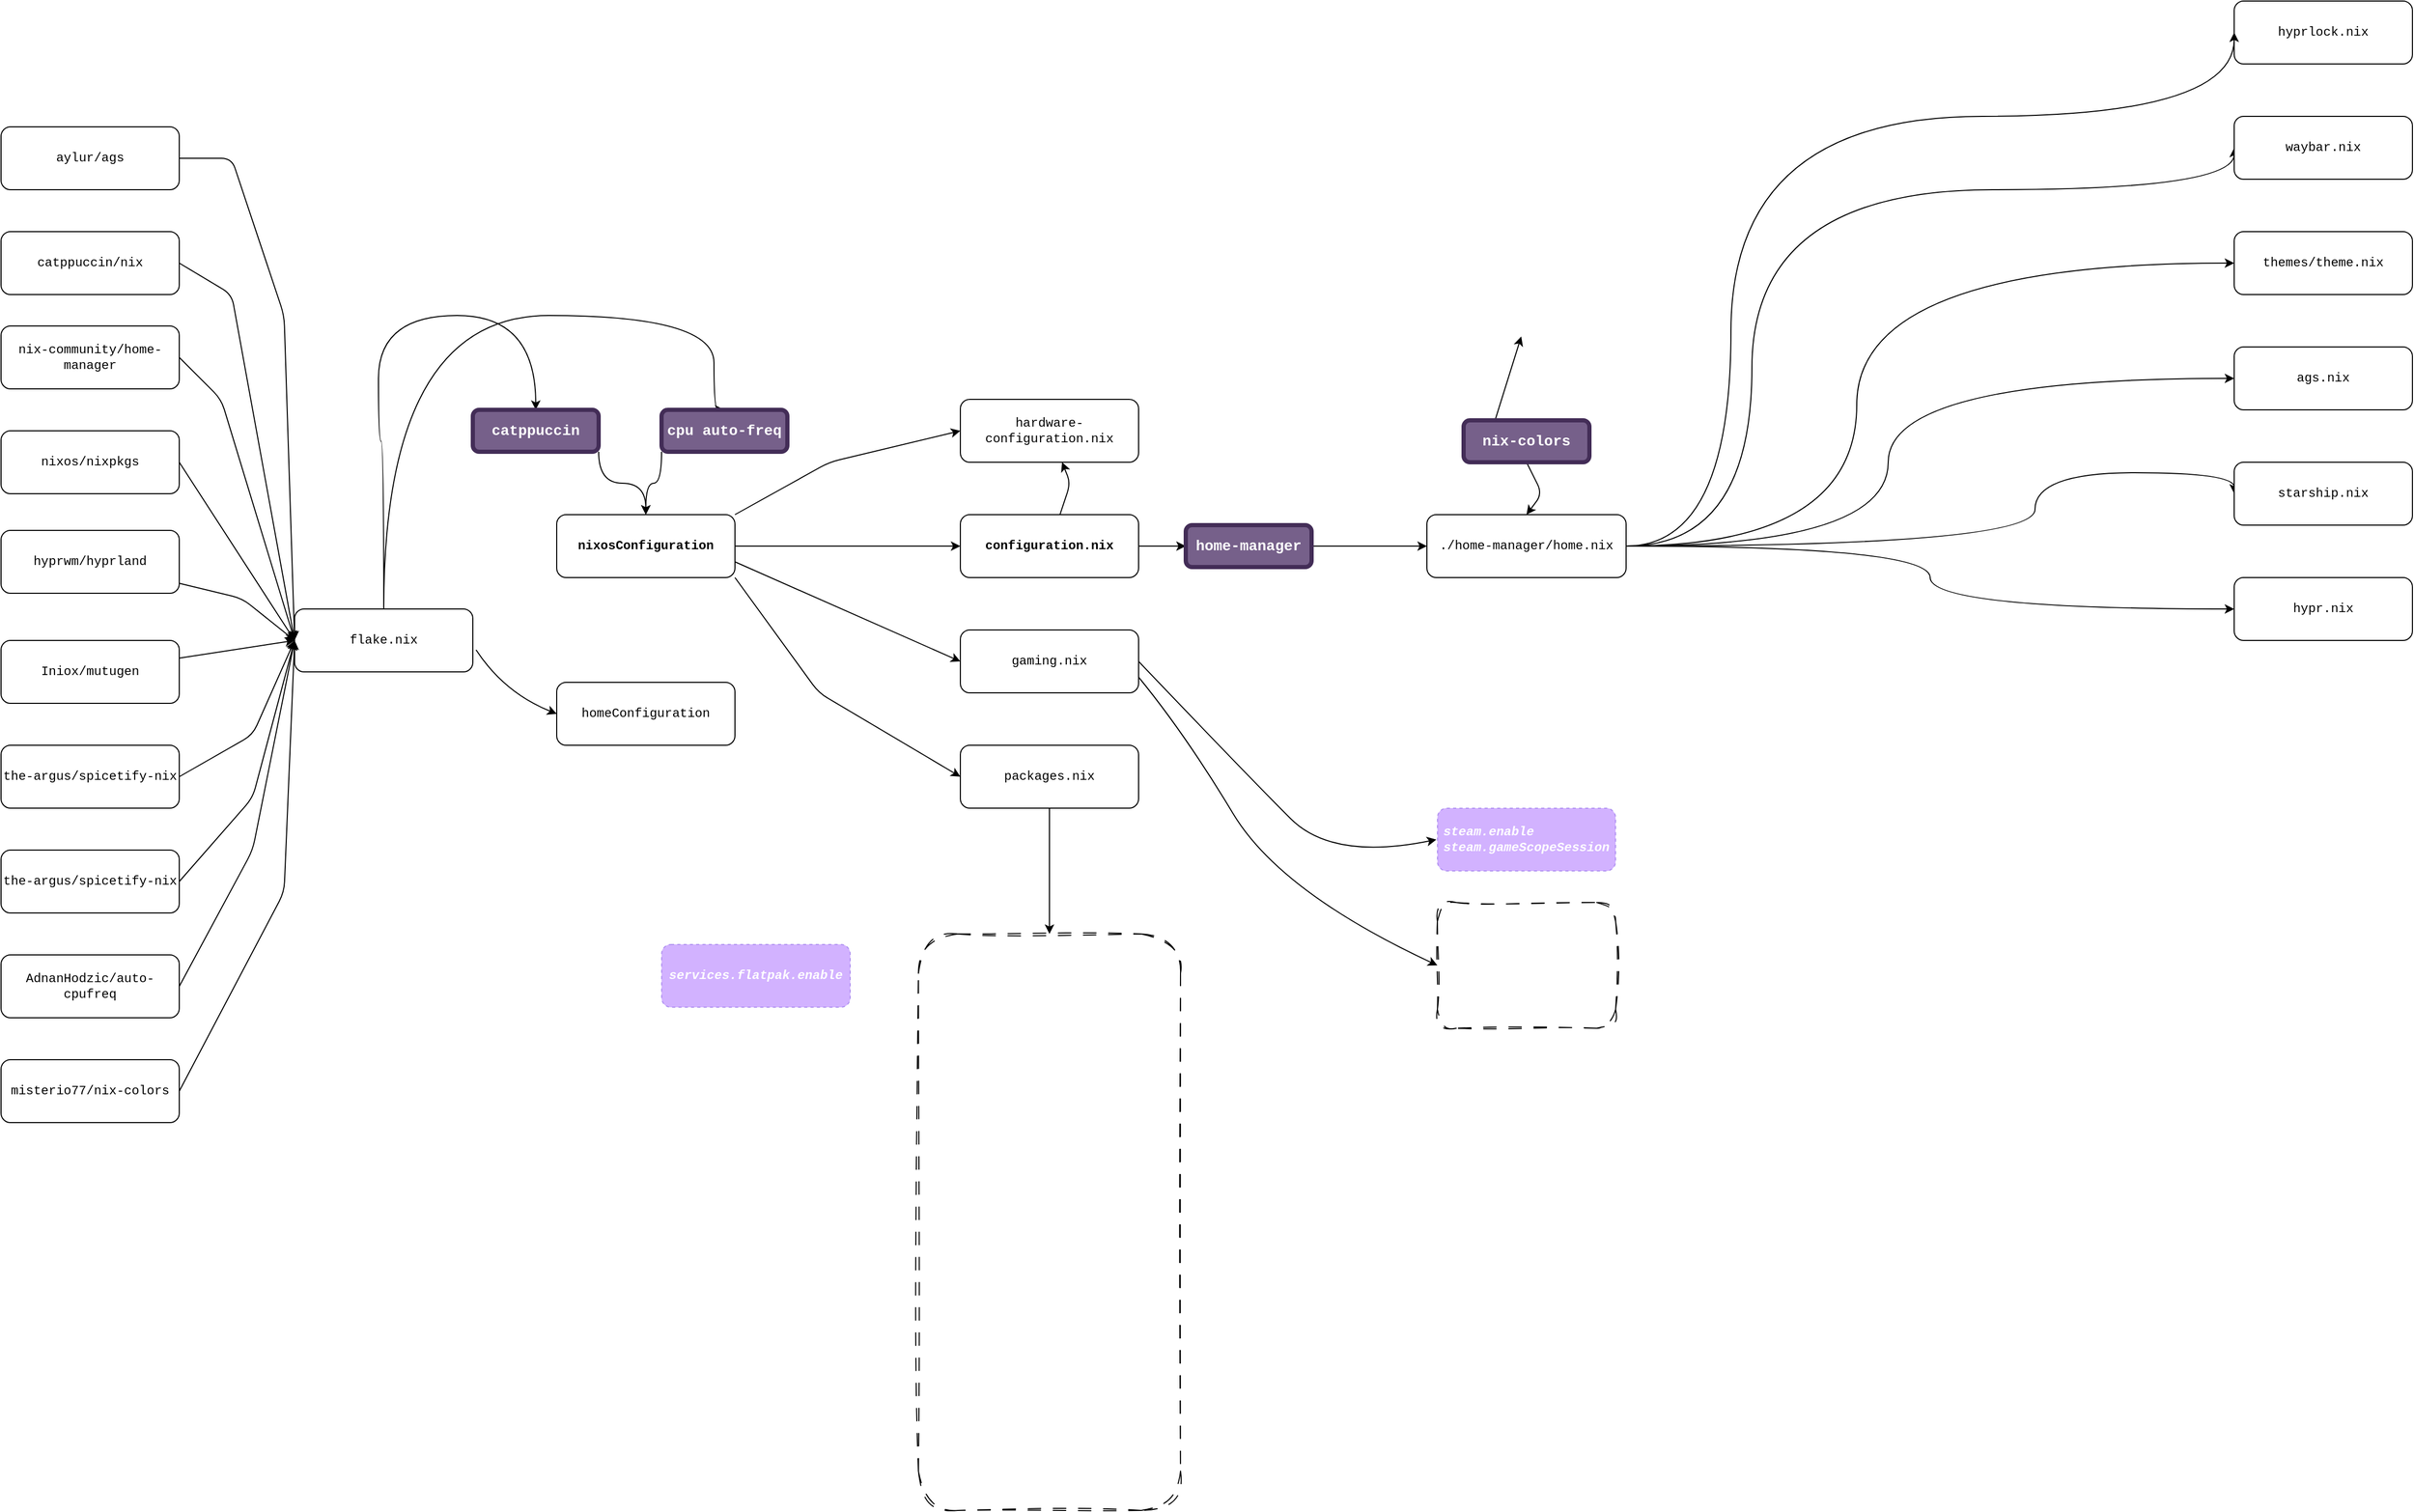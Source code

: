 <mxfile>
    <diagram id="z6-jbHPVdIIbLWFKP3xK" name="Page-1">
        <mxGraphModel dx="2420" dy="1885" grid="1" gridSize="10" guides="1" tooltips="1" connect="1" arrows="1" fold="1" page="1" pageScale="1" pageWidth="850" pageHeight="1100" background="none" math="0" shadow="0">
            <root>
                <mxCell id="0"/>
                <mxCell id="1" parent="0"/>
                <mxCell id="5" value="" style="edgeStyle=none;html=1;fontFamily=Courier New;entryX=0;entryY=0.5;entryDx=0;entryDy=0;exitX=1;exitY=0;exitDx=0;exitDy=0;" edge="1" parent="1" source="2" target="3">
                    <mxGeometry relative="1" as="geometry">
                        <mxPoint x="355" y="370" as="targetPoint"/>
                        <Array as="points">
                            <mxPoint x="300" y="290"/>
                        </Array>
                    </mxGeometry>
                </mxCell>
                <mxCell id="11" style="edgeStyle=none;html=1;exitX=1;exitY=0.75;exitDx=0;exitDy=0;entryX=0;entryY=0.5;entryDx=0;entryDy=0;" edge="1" parent="1" source="2" target="7">
                    <mxGeometry relative="1" as="geometry"/>
                </mxCell>
                <mxCell id="12" style="edgeStyle=none;html=1;exitX=1;exitY=0.5;exitDx=0;exitDy=0;entryX=0;entryY=0.5;entryDx=0;entryDy=0;" edge="1" parent="1" source="2" target="6">
                    <mxGeometry relative="1" as="geometry"/>
                </mxCell>
                <mxCell id="13" style="edgeStyle=none;html=1;exitX=1;exitY=1;exitDx=0;exitDy=0;entryX=0;entryY=0.5;entryDx=0;entryDy=0;" edge="1" parent="1" source="2" target="10">
                    <mxGeometry relative="1" as="geometry">
                        <Array as="points">
                            <mxPoint x="290" y="510"/>
                        </Array>
                    </mxGeometry>
                </mxCell>
                <mxCell id="2" value="nixosConfiguration" style="rounded=1;whiteSpace=wrap;html=1;fontFamily=Courier New;labelBorderColor=none;gradientColor=none;shadow=0;strokeColor=default;fontStyle=1" vertex="1" parent="1">
                    <mxGeometry x="40" y="340" width="170" height="60" as="geometry"/>
                </mxCell>
                <mxCell id="3" value="hardware-configuration.nix" style="rounded=1;whiteSpace=wrap;html=1;shadow=0;labelBorderColor=none;strokeColor=default;fontFamily=Courier New;gradientColor=none;" vertex="1" parent="1">
                    <mxGeometry x="425" y="230" width="170" height="60" as="geometry"/>
                </mxCell>
                <mxCell id="49" value="" style="edgeStyle=none;html=1;" edge="1" parent="1" source="6" target="3">
                    <mxGeometry relative="1" as="geometry">
                        <Array as="points">
                            <mxPoint x="530" y="310"/>
                        </Array>
                    </mxGeometry>
                </mxCell>
                <mxCell id="50" value="" style="edgeStyle=none;html=1;" edge="1" parent="1" source="6">
                    <mxGeometry relative="1" as="geometry">
                        <mxPoint x="640" y="370" as="targetPoint"/>
                    </mxGeometry>
                </mxCell>
                <mxCell id="6" value="configuration.nix" style="rounded=1;whiteSpace=wrap;html=1;shadow=0;labelBorderColor=none;strokeColor=default;fontFamily=Courier New;gradientColor=none;fontStyle=1" vertex="1" parent="1">
                    <mxGeometry x="425" y="340" width="170" height="60" as="geometry"/>
                </mxCell>
                <mxCell id="7" value="gaming.nix" style="rounded=1;whiteSpace=wrap;html=1;shadow=0;labelBorderColor=none;strokeColor=default;fontFamily=Courier New;gradientColor=none;" vertex="1" parent="1">
                    <mxGeometry x="425" y="450" width="170" height="60" as="geometry"/>
                </mxCell>
                <mxCell id="67" style="edgeStyle=none;html=1;fontFamily=Courier New;fontSize=13;fontColor=#FFFFFF;" edge="1" parent="1" source="10" target="65">
                    <mxGeometry relative="1" as="geometry"/>
                </mxCell>
                <mxCell id="10" value="packages.nix" style="rounded=1;whiteSpace=wrap;html=1;shadow=0;labelBorderColor=none;strokeColor=default;fontFamily=Courier New;gradientColor=none;" vertex="1" parent="1">
                    <mxGeometry x="425" y="560" width="170" height="60" as="geometry"/>
                </mxCell>
                <mxCell id="88" style="edgeStyle=orthogonalEdgeStyle;curved=1;html=1;exitX=0.5;exitY=0;exitDx=0;exitDy=0;fontFamily=Courier New;fontSize=13;fontColor=#FFFFFF;entryX=0.5;entryY=0;entryDx=0;entryDy=0;" edge="1" parent="1" source="14" target="86">
                    <mxGeometry relative="1" as="geometry">
                        <mxPoint x="-125" y="120" as="targetPoint"/>
                        <Array as="points">
                            <mxPoint x="-125" y="270"/>
                            <mxPoint x="-130" y="270"/>
                            <mxPoint x="-130" y="150"/>
                            <mxPoint x="20" y="150"/>
                        </Array>
                    </mxGeometry>
                </mxCell>
                <mxCell id="89" style="edgeStyle=orthogonalEdgeStyle;curved=1;html=1;exitX=0.5;exitY=0;exitDx=0;exitDy=0;fontFamily=Courier New;fontSize=13;fontColor=#FFFFFF;entryX=0.5;entryY=0;entryDx=0;entryDy=0;" edge="1" parent="1" source="14" target="87">
                    <mxGeometry relative="1" as="geometry">
                        <mxPoint x="60" y="40" as="targetPoint"/>
                        <Array as="points">
                            <mxPoint x="-125" y="150"/>
                            <mxPoint x="190" y="150"/>
                            <mxPoint x="190" y="240"/>
                        </Array>
                    </mxGeometry>
                </mxCell>
                <mxCell id="14" value="flake.nix" style="rounded=1;whiteSpace=wrap;html=1;fontFamily=Courier New;labelBorderColor=none;gradientColor=none;shadow=0;strokeColor=default;" vertex="1" parent="1">
                    <mxGeometry x="-210" y="430" width="170" height="60" as="geometry"/>
                </mxCell>
                <mxCell id="15" value="homeConfiguration" style="rounded=1;whiteSpace=wrap;html=1;fontFamily=Courier New;labelBorderColor=none;gradientColor=none;shadow=0;strokeColor=default;" vertex="1" parent="1">
                    <mxGeometry x="40" y="500" width="170" height="60" as="geometry"/>
                </mxCell>
                <mxCell id="17" value="" style="curved=1;endArrow=classic;html=1;exitX=1.018;exitY=0.65;exitDx=0;exitDy=0;exitPerimeter=0;entryX=0;entryY=0.5;entryDx=0;entryDy=0;" edge="1" parent="1" source="14" target="15">
                    <mxGeometry width="50" height="50" relative="1" as="geometry">
                        <mxPoint x="-20" y="437.02" as="sourcePoint"/>
                        <mxPoint x="50" y="380" as="targetPoint"/>
                        <Array as="points">
                            <mxPoint x="-10" y="510"/>
                        </Array>
                    </mxGeometry>
                </mxCell>
                <mxCell id="39" style="edgeStyle=none;html=1;exitX=1;exitY=0.5;exitDx=0;exitDy=0;entryX=0;entryY=0.5;entryDx=0;entryDy=0;" edge="1" parent="1" source="23" target="14">
                    <mxGeometry relative="1" as="geometry"/>
                </mxCell>
                <mxCell id="23" value="nixos/nixpkgs" style="rounded=1;whiteSpace=wrap;html=1;fontFamily=Courier New;labelBorderColor=none;gradientColor=none;shadow=0;strokeColor=default;" vertex="1" parent="1">
                    <mxGeometry x="-490" y="260" width="170" height="60" as="geometry"/>
                </mxCell>
                <mxCell id="41" style="edgeStyle=none;html=1;entryX=0;entryY=0.5;entryDx=0;entryDy=0;" edge="1" parent="1" source="24" target="14">
                    <mxGeometry relative="1" as="geometry"/>
                </mxCell>
                <mxCell id="24" value="Iniox/mutugen" style="rounded=1;whiteSpace=wrap;html=1;fontFamily=Courier New;labelBorderColor=none;gradientColor=none;shadow=0;strokeColor=default;" vertex="1" parent="1">
                    <mxGeometry x="-490" y="460" width="170" height="60" as="geometry"/>
                </mxCell>
                <mxCell id="40" style="edgeStyle=none;html=1;entryX=0;entryY=0.5;entryDx=0;entryDy=0;" edge="1" parent="1" source="25" target="14">
                    <mxGeometry relative="1" as="geometry">
                        <Array as="points">
                            <mxPoint x="-260" y="420"/>
                        </Array>
                    </mxGeometry>
                </mxCell>
                <mxCell id="25" value="hyprwm/hyprland" style="rounded=1;whiteSpace=wrap;html=1;fontFamily=Courier New;labelBorderColor=none;gradientColor=none;shadow=0;strokeColor=default;" vertex="1" parent="1">
                    <mxGeometry x="-490" y="355" width="170" height="60" as="geometry"/>
                </mxCell>
                <mxCell id="42" style="edgeStyle=none;html=1;exitX=1;exitY=0.5;exitDx=0;exitDy=0;entryX=0;entryY=0.5;entryDx=0;entryDy=0;" edge="1" parent="1" source="26" target="14">
                    <mxGeometry relative="1" as="geometry">
                        <Array as="points">
                            <mxPoint x="-250" y="550"/>
                        </Array>
                    </mxGeometry>
                </mxCell>
                <mxCell id="26" value="the-argus/spicetify-nix" style="rounded=1;whiteSpace=wrap;html=1;fontFamily=Courier New;labelBorderColor=none;gradientColor=none;shadow=0;strokeColor=default;" vertex="1" parent="1">
                    <mxGeometry x="-490" y="560" width="170" height="60" as="geometry"/>
                </mxCell>
                <mxCell id="38" style="edgeStyle=none;html=1;entryX=0;entryY=0.5;entryDx=0;entryDy=0;exitX=1;exitY=0.5;exitDx=0;exitDy=0;" edge="1" parent="1" source="27" target="14">
                    <mxGeometry relative="1" as="geometry">
                        <Array as="points">
                            <mxPoint x="-280" y="230"/>
                        </Array>
                    </mxGeometry>
                </mxCell>
                <mxCell id="27" value="nix-community/home-manager" style="rounded=1;whiteSpace=wrap;html=1;fontFamily=Courier New;labelBorderColor=none;gradientColor=none;shadow=0;strokeColor=default;" vertex="1" parent="1">
                    <mxGeometry x="-490" y="160" width="170" height="60" as="geometry"/>
                </mxCell>
                <mxCell id="43" style="edgeStyle=none;html=1;entryX=0;entryY=0.5;entryDx=0;entryDy=0;exitX=1;exitY=0.5;exitDx=0;exitDy=0;" edge="1" parent="1" source="28" target="14">
                    <mxGeometry relative="1" as="geometry">
                        <Array as="points">
                            <mxPoint x="-250" y="610"/>
                        </Array>
                    </mxGeometry>
                </mxCell>
                <mxCell id="28" value="the-argus/spicetify-nix" style="rounded=1;whiteSpace=wrap;html=1;fontFamily=Courier New;labelBorderColor=none;gradientColor=none;shadow=0;strokeColor=default;" vertex="1" parent="1">
                    <mxGeometry x="-490" y="660" width="170" height="60" as="geometry"/>
                </mxCell>
                <mxCell id="44" style="edgeStyle=none;html=1;entryX=0;entryY=0.5;entryDx=0;entryDy=0;exitX=1;exitY=0.5;exitDx=0;exitDy=0;" edge="1" parent="1" source="29" target="14">
                    <mxGeometry relative="1" as="geometry">
                        <Array as="points">
                            <mxPoint x="-250" y="660"/>
                        </Array>
                    </mxGeometry>
                </mxCell>
                <mxCell id="29" value="AdnanHodzic/auto-cpufreq" style="rounded=1;whiteSpace=wrap;html=1;fontFamily=Courier New;labelBorderColor=none;gradientColor=none;shadow=0;strokeColor=default;" vertex="1" parent="1">
                    <mxGeometry x="-490" y="760" width="170" height="60" as="geometry"/>
                </mxCell>
                <mxCell id="37" style="edgeStyle=none;html=1;entryX=0;entryY=0.5;entryDx=0;entryDy=0;exitX=1;exitY=0.5;exitDx=0;exitDy=0;" edge="1" parent="1" source="30" target="14">
                    <mxGeometry relative="1" as="geometry">
                        <Array as="points">
                            <mxPoint x="-270" y="130"/>
                        </Array>
                    </mxGeometry>
                </mxCell>
                <mxCell id="30" value="catppuccin/nix" style="rounded=1;whiteSpace=wrap;html=1;fontFamily=Courier New;labelBorderColor=none;gradientColor=none;shadow=0;strokeColor=default;" vertex="1" parent="1">
                    <mxGeometry x="-490" y="70" width="170" height="60" as="geometry"/>
                </mxCell>
                <mxCell id="36" style="edgeStyle=none;html=1;entryX=0;entryY=0.5;entryDx=0;entryDy=0;" edge="1" parent="1" source="32" target="14">
                    <mxGeometry relative="1" as="geometry">
                        <mxPoint x="-210" y="390" as="targetPoint"/>
                        <Array as="points">
                            <mxPoint x="-270"/>
                            <mxPoint x="-220" y="150"/>
                        </Array>
                    </mxGeometry>
                </mxCell>
                <mxCell id="32" value="aylur/ags" style="rounded=1;whiteSpace=wrap;html=1;fontFamily=Courier New;labelBorderColor=none;gradientColor=none;shadow=0;strokeColor=default;" vertex="1" parent="1">
                    <mxGeometry x="-490" y="-30" width="170" height="60" as="geometry"/>
                </mxCell>
                <mxCell id="46" style="edgeStyle=none;html=1;exitX=1;exitY=0.5;exitDx=0;exitDy=0;entryX=0;entryY=0.5;entryDx=0;entryDy=0;" edge="1" parent="1" source="33" target="14">
                    <mxGeometry relative="1" as="geometry">
                        <Array as="points">
                            <mxPoint x="-220" y="700"/>
                        </Array>
                    </mxGeometry>
                </mxCell>
                <mxCell id="33" value="misterio77/nix-colors" style="rounded=1;whiteSpace=wrap;html=1;fontFamily=Courier New;labelBorderColor=none;gradientColor=none;shadow=0;strokeColor=default;" vertex="1" parent="1">
                    <mxGeometry x="-490" y="860" width="170" height="60" as="geometry"/>
                </mxCell>
                <mxCell id="55" value="" style="edgeStyle=none;html=1;fontFamily=Courier New;fontSize=14;entryX=0;entryY=0.5;entryDx=0;entryDy=0;" edge="1" parent="1" source="51" target="56">
                    <mxGeometry relative="1" as="geometry">
                        <mxPoint x="970" y="370" as="targetPoint"/>
                    </mxGeometry>
                </mxCell>
                <mxCell id="51" value="home-manager" style="rounded=1;whiteSpace=wrap;html=1;strokeWidth=4;fillWeight=4;hachureGap=8;hachureAngle=45;fillColor=#76608a;fontColor=#ffffff;strokeColor=#432D57;glass=0;shadow=0;fontFamily=Courier New;fontSize=14;fontStyle=1" vertex="1" parent="1">
                    <mxGeometry x="640" y="350" width="120" height="40" as="geometry"/>
                </mxCell>
                <mxCell id="80" style="edgeStyle=orthogonalEdgeStyle;html=1;exitX=1;exitY=0.5;exitDx=0;exitDy=0;entryX=0;entryY=0.5;entryDx=0;entryDy=0;fontFamily=Courier New;fontSize=13;fontColor=#FFFFFF;curved=1;" edge="1" parent="1" source="56" target="73">
                    <mxGeometry relative="1" as="geometry">
                        <Array as="points">
                            <mxPoint x="1450" y="370"/>
                            <mxPoint x="1450" y="300"/>
                            <mxPoint x="1640" y="300"/>
                        </Array>
                    </mxGeometry>
                </mxCell>
                <mxCell id="82" style="edgeStyle=orthogonalEdgeStyle;html=1;exitX=1;exitY=0.5;exitDx=0;exitDy=0;entryX=0;entryY=0.5;entryDx=0;entryDy=0;fontFamily=Courier New;fontSize=13;fontColor=#FFFFFF;curved=1;" edge="1" parent="1" source="56" target="74">
                    <mxGeometry relative="1" as="geometry"/>
                </mxCell>
                <mxCell id="56" value="./home-manager/home.nix" style="rounded=1;whiteSpace=wrap;html=1;shadow=0;labelBorderColor=none;strokeColor=default;fontFamily=Courier New;gradientColor=none;fontStyle=0" vertex="1" parent="1">
                    <mxGeometry x="870" y="340" width="190" height="60" as="geometry"/>
                </mxCell>
                <mxCell id="57" value="&lt;div style=&quot;text-align: left;&quot;&gt;&lt;i&gt;&lt;span style=&quot;background-color: initial;&quot;&gt;steam.enable&lt;/span&gt;&lt;br&gt;&lt;span style=&quot;background-color: initial;&quot;&gt;steam.gameScopeSession&lt;/span&gt;&lt;/i&gt;&lt;br&gt;&lt;/div&gt;" style="rounded=1;whiteSpace=wrap;html=1;shadow=0;labelBorderColor=none;fontFamily=Courier New;fontStyle=1;fillColor=#6a00ff;dashed=1;strokeColor=#3700CC;opacity=30;fontColor=#ffffff;perimeterSpacing=1;" vertex="1" parent="1">
                    <mxGeometry x="880" y="620" width="170" height="60" as="geometry"/>
                </mxCell>
                <mxCell id="58" value="&lt;p id=&quot;docs-internal-guid-cb872944-7fff-32a3-fca9-941a430411c4&quot; style=&quot;line-height:1.38;margin-top:0pt;margin-bottom:0pt;&quot; dir=&quot;ltr&quot;&gt;&lt;span style=&quot;font-size: 11pt; background-color: transparent; font-style: normal; font-variant-numeric: normal; font-variant-east-asian: normal; font-variant-alternates: normal; font-variant-position: normal; vertical-align: baseline;&quot;&gt;&lt;span style=&quot;&quot; class=&quot;Apple-tab-span&quot;&gt;&#9;&lt;/span&gt;&lt;/span&gt;&lt;span style=&quot;font-size: 11pt; background-color: transparent; font-style: normal; font-variant-numeric: normal; font-variant-east-asian: normal; font-variant-alternates: normal; font-variant-position: normal; vertical-align: baseline;&quot;&gt;mangohud&lt;/span&gt;&lt;/p&gt;&lt;p style=&quot;line-height:1.38;margin-top:0pt;margin-bottom:0pt;&quot; dir=&quot;ltr&quot;&gt;&lt;span style=&quot;font-size: 11pt; background-color: transparent; font-style: normal; font-variant-numeric: normal; font-variant-east-asian: normal; font-variant-alternates: normal; font-variant-position: normal; vertical-align: baseline;&quot;&gt;&lt;span style=&quot;&quot; class=&quot;Apple-tab-span&quot;&gt;&#9;&lt;/span&gt;&lt;/span&gt;&lt;span style=&quot;font-size: 11pt; background-color: transparent; font-style: normal; font-variant-numeric: normal; font-variant-east-asian: normal; font-variant-alternates: normal; font-variant-position: normal; vertical-align: baseline;&quot;&gt;protonup&lt;/span&gt;&lt;/p&gt;&lt;p style=&quot;line-height:1.38;margin-top:0pt;margin-bottom:0pt;&quot; dir=&quot;ltr&quot;&gt;&lt;span style=&quot;font-size: 11pt; background-color: transparent; font-style: normal; font-variant-numeric: normal; font-variant-east-asian: normal; font-variant-alternates: normal; font-variant-position: normal; vertical-align: baseline;&quot;&gt;&lt;span style=&quot;&quot; class=&quot;Apple-tab-span&quot;&gt;&#9;&lt;/span&gt;&lt;/span&gt;&lt;span style=&quot;font-size: 11pt; background-color: transparent; font-style: normal; font-variant-numeric: normal; font-variant-east-asian: normal; font-variant-alternates: normal; font-variant-position: normal; vertical-align: baseline;&quot;&gt;lutris&lt;/span&gt;&lt;/p&gt;&lt;p style=&quot;line-height:1.38;margin-top:0pt;margin-bottom:0pt;&quot; dir=&quot;ltr&quot;&gt;&lt;span style=&quot;font-size: 11pt; background-color: transparent; font-style: normal; font-variant-numeric: normal; font-variant-east-asian: normal; font-variant-alternates: normal; font-variant-position: normal; vertical-align: baseline;&quot;&gt;&lt;span style=&quot;&quot; class=&quot;Apple-tab-span&quot;&gt;&#9;&lt;/span&gt;&lt;/span&gt;&lt;span style=&quot;font-size: 11pt; background-color: transparent; font-style: normal; font-variant-numeric: normal; font-variant-east-asian: normal; font-variant-alternates: normal; font-variant-position: normal; vertical-align: baseline;&quot;&gt;wine&lt;/span&gt;&lt;/p&gt;&lt;p style=&quot;line-height:1.38;margin-top:0pt;margin-bottom:0pt;&quot; dir=&quot;ltr&quot;&gt;&lt;span style=&quot;font-size: 11pt; background-color: transparent; font-style: normal; font-variant-numeric: normal; font-variant-east-asian: normal; font-variant-alternates: normal; font-variant-position: normal; vertical-align: baseline;&quot;&gt;&lt;span style=&quot;&quot; class=&quot;Apple-tab-span&quot;&gt;&#9;&lt;/span&gt;&lt;/span&gt;&lt;span style=&quot;font-size: 11pt; background-color: transparent; font-style: normal; font-variant-numeric: normal; font-variant-east-asian: normal; font-variant-alternates: normal; font-variant-position: normal; vertical-align: baseline;&quot;&gt;Playonlinux&lt;/span&gt;&lt;/p&gt;" style="rounded=1;whiteSpace=wrap;html=1;shadow=0;labelBorderColor=none;strokeColor=default;fontFamily=Courier New;gradientColor=none;align=left;fontStyle=2;fontSize=13;fontColor=#FFFFFF;spacingLeft=10;glass=0;sketch=1;curveFitting=1;jiggle=2;dashed=1;dashPattern=12 12;" vertex="1" parent="1">
                    <mxGeometry x="880" y="710" width="170" height="120" as="geometry"/>
                </mxCell>
                <mxCell id="61" value="" style="curved=1;endArrow=classic;html=1;fontFamily=Courier New;fontSize=14;entryX=0;entryY=0.5;entryDx=0;entryDy=0;exitX=1;exitY=0.5;exitDx=0;exitDy=0;" edge="1" parent="1" source="7" target="57">
                    <mxGeometry width="50" height="50" relative="1" as="geometry">
                        <mxPoint x="590" y="720" as="sourcePoint"/>
                        <mxPoint x="640" y="670" as="targetPoint"/>
                        <Array as="points">
                            <mxPoint x="700" y="590"/>
                            <mxPoint x="780" y="670"/>
                        </Array>
                    </mxGeometry>
                </mxCell>
                <mxCell id="62" value="" style="curved=1;endArrow=classic;html=1;fontFamily=Courier New;fontSize=14;entryX=0;entryY=0.5;entryDx=0;entryDy=0;exitX=1;exitY=0.75;exitDx=0;exitDy=0;" edge="1" parent="1" source="7" target="58">
                    <mxGeometry width="50" height="50" relative="1" as="geometry">
                        <mxPoint x="605" y="480" as="sourcePoint"/>
                        <mxPoint x="770" y="630" as="targetPoint"/>
                        <Array as="points">
                            <mxPoint x="640" y="550"/>
                            <mxPoint x="730" y="700"/>
                        </Array>
                    </mxGeometry>
                </mxCell>
                <mxCell id="65" value="&lt;span style=&quot;background-color: transparent; font-size: 11pt; font-style: normal;&quot;&gt;figma-linux&lt;/span&gt;&lt;br&gt;&lt;span style=&quot;background-color: transparent; font-size: 11pt; font-style: normal;&quot;&gt;wl-clipboard&lt;/span&gt;&lt;br&gt;&lt;span style=&quot;background-color: transparent; font-size: 11pt; font-style: normal;&quot;&gt;grim&lt;/span&gt;&lt;br&gt;&lt;span style=&quot;background-color: transparent; font-size: 11pt; font-style: normal;&quot;&gt;slurp&lt;/span&gt;&lt;br&gt;&lt;span style=&quot;background-color: transparent; font-size: 11pt; font-style: normal;&quot;&gt;blueman&lt;/span&gt;&lt;br&gt;&lt;span style=&quot;background-color: transparent; font-size: 11pt; font-style: normal;&quot;&gt;rofi-bluetooth&lt;/span&gt;&lt;br&gt;&lt;span style=&quot;background-color: transparent; font-size: 11pt; font-style: normal;&quot;&gt;networkmanagerapplet&amp;nbsp;&amp;nbsp;&lt;/span&gt;&lt;br&gt;&lt;span style=&quot;background-color: transparent; font-size: 11pt; font-style: normal;&quot;&gt;flameshot&lt;/span&gt;&lt;br&gt;&lt;span style=&quot;background-color: transparent; font-size: 11pt; font-style: normal;&quot;&gt;bun&lt;/span&gt;&lt;br&gt;&lt;span style=&quot;background-color: transparent; font-size: 11pt; font-style: normal;&quot;&gt;eza&lt;/span&gt;&lt;br&gt;&lt;span style=&quot;background-color: transparent; font-size: 11pt; font-style: normal;&quot;&gt;pulseaudio&lt;/span&gt;&lt;br&gt;&lt;span style=&quot;background-color: transparent; font-size: 11pt; font-style: normal;&quot;&gt;brightnessctl&lt;/span&gt;&lt;br&gt;&lt;span style=&quot;background-color: transparent; font-size: 11pt; font-style: normal;&quot;&gt;playerctl&lt;/span&gt;&lt;br&gt;&lt;span style=&quot;background-color: transparent; font-size: 11pt; font-style: normal;&quot;&gt;neofetch&lt;/span&gt;&lt;br&gt;&lt;span style=&quot;background-color: transparent; font-size: 11pt; font-style: normal;&quot;&gt;firefox&lt;/span&gt;&lt;br&gt;&lt;span style=&quot;background-color: transparent; font-size: 11pt; font-style: normal;&quot;&gt;vim&lt;/span&gt;&lt;br&gt;&lt;span style=&quot;background-color: transparent; font-size: 11pt; font-style: normal;&quot;&gt;git&lt;/span&gt;&lt;br&gt;&lt;span style=&quot;background-color: transparent; font-size: 11pt; font-style: normal;&quot;&gt;vscode&lt;/span&gt;&lt;br&gt;&lt;span style=&quot;background-color: transparent; font-size: 11pt; font-style: normal;&quot;&gt;obs-studio&amp;nbsp; &amp;nbsp;&amp;nbsp;&lt;/span&gt;&lt;br&gt;&lt;span style=&quot;background-color: transparent; font-size: 11pt; font-style: normal;&quot;&gt;rustup&lt;/span&gt;&lt;br&gt;&lt;span style=&quot;background-color: transparent; font-size: 11pt; font-style: normal;&quot;&gt;gcc&lt;/span&gt;&lt;br&gt;&lt;span style=&quot;background-color: transparent; font-size: 11pt; font-style: normal; font-variant-numeric: normal; font-variant-east-asian: normal; font-variant-alternates: normal; font-variant-position: normal; vertical-align: baseline;&quot;&gt;glib&lt;/span&gt;&lt;span style=&quot;background-color: transparent; font-size: 11pt; font-style: normal; font-variant-numeric: normal; font-variant-east-asian: normal; font-variant-alternates: normal; font-variant-position: normal; vertical-align: baseline;&quot;&gt;&lt;span class=&quot;Apple-tab-span&quot;&gt;&#9;&lt;/span&gt;&lt;/span&gt;&lt;span style=&quot;background-color: transparent; font-size: 11pt; font-style: normal; font-variant-numeric: normal; font-variant-east-asian: normal; font-variant-alternates: normal; font-variant-position: normal; vertical-align: baseline;&quot;&gt;&amp;nbsp;&lt;/span&gt;&lt;br&gt;&lt;span style=&quot;background-color: transparent; font-size: 11pt; font-style: normal;&quot;&gt;google-chrome&lt;/span&gt;&lt;br&gt;&lt;span style=&quot;background-color: transparent; font-size: 11pt; font-style: normal;&quot;&gt;vlc&lt;/span&gt;&lt;br&gt;&lt;span style=&quot;background-color: transparent; font-size: 11pt; font-style: normal;&quot;&gt;telegram-desktop&lt;/span&gt;&lt;br&gt;&lt;span style=&quot;background-color: transparent; font-size: 11pt; font-style: normal;&quot;&gt;discord&lt;/span&gt;&lt;br&gt;&lt;span style=&quot;background-color: transparent; font-size: 11pt; font-style: normal;&quot;&gt;gnomeExtensions.pano&lt;/span&gt;&lt;br&gt;&lt;span style=&quot;background-color: transparent; font-size: 11pt; font-style: normal;&quot;&gt;libnotify&lt;/span&gt;&lt;br&gt;&lt;p id=&quot;docs-internal-guid-c3f2bbf7-7fff-2420-3a0e-a82ede5dce35&quot; style=&quot;line-height:1.38;margin-top:0pt;margin-bottom:0pt;&quot; dir=&quot;ltr&quot;&gt;&lt;span style=&quot;background-color: transparent; font-size: 11pt; font-style: normal;&quot;&gt;github-desktop&lt;/span&gt;&lt;/p&gt;" style="rounded=1;whiteSpace=wrap;html=1;shadow=0;labelBorderColor=none;strokeColor=default;fontFamily=Courier New;gradientColor=none;align=left;fontStyle=2;fontSize=13;fontColor=#FFFFFF;spacingLeft=15;glass=0;sketch=1;curveFitting=1;jiggle=2;dashed=1;dashPattern=12 12;" vertex="1" parent="1">
                    <mxGeometry x="385" y="740" width="250" height="550" as="geometry"/>
                </mxCell>
                <mxCell id="68" value="&lt;div style=&quot;text-align: left;&quot;&gt;&lt;i&gt;services.flatpak.enable&lt;/i&gt;&lt;/div&gt;" style="rounded=1;whiteSpace=wrap;html=1;shadow=0;labelBorderColor=none;fontFamily=Courier New;fillColor=#6a00ff;fontStyle=1;dashed=1;opacity=30;fontColor=#ffffff;strokeColor=#3700CC;" vertex="1" parent="1">
                    <mxGeometry x="140" y="750" width="180" height="60" as="geometry"/>
                </mxCell>
                <mxCell id="77" style="edgeStyle=orthogonalEdgeStyle;html=1;exitX=1;exitY=0.5;exitDx=0;exitDy=0;entryX=0;entryY=0.5;entryDx=0;entryDy=0;fontFamily=Courier New;fontSize=13;fontColor=#FFFFFF;curved=1;" edge="1" parent="1" source="56" target="70">
                    <mxGeometry relative="1" as="geometry">
                        <Array as="points">
                            <mxPoint x="1180" y="370"/>
                            <mxPoint x="1180" y="30"/>
                            <mxPoint x="1640" y="30"/>
                        </Array>
                    </mxGeometry>
                </mxCell>
                <mxCell id="70" value="waybar.nix" style="rounded=1;whiteSpace=wrap;html=1;shadow=0;labelBorderColor=none;strokeColor=default;fontFamily=Courier New;gradientColor=none;fontStyle=0" vertex="1" parent="1">
                    <mxGeometry x="1640" y="-40" width="170" height="60" as="geometry"/>
                </mxCell>
                <mxCell id="78" style="edgeStyle=orthogonalEdgeStyle;html=1;fontFamily=Courier New;fontSize=13;fontColor=#FFFFFF;exitX=1;exitY=0.5;exitDx=0;exitDy=0;entryX=0;entryY=0.5;entryDx=0;entryDy=0;curved=1;" edge="1" parent="1" source="56" target="71">
                    <mxGeometry relative="1" as="geometry">
                        <Array as="points">
                            <mxPoint x="1280" y="370"/>
                            <mxPoint x="1280" y="100"/>
                        </Array>
                    </mxGeometry>
                </mxCell>
                <mxCell id="71" value="themes/theme.nix" style="rounded=1;whiteSpace=wrap;html=1;shadow=0;labelBorderColor=none;strokeColor=default;fontFamily=Courier New;gradientColor=none;fontStyle=0" vertex="1" parent="1">
                    <mxGeometry x="1640" y="70" width="170" height="60" as="geometry"/>
                </mxCell>
                <mxCell id="79" style="edgeStyle=orthogonalEdgeStyle;html=1;exitX=1;exitY=0.5;exitDx=0;exitDy=0;entryX=0;entryY=0.5;entryDx=0;entryDy=0;fontFamily=Courier New;fontSize=13;fontColor=#FFFFFF;curved=1;" edge="1" parent="1" source="56" target="72">
                    <mxGeometry relative="1" as="geometry">
                        <Array as="points">
                            <mxPoint x="1310" y="370"/>
                            <mxPoint x="1310" y="210"/>
                        </Array>
                    </mxGeometry>
                </mxCell>
                <mxCell id="72" value="ags.nix" style="rounded=1;whiteSpace=wrap;html=1;shadow=0;labelBorderColor=none;strokeColor=default;fontFamily=Courier New;gradientColor=none;fontStyle=0" vertex="1" parent="1">
                    <mxGeometry x="1640" y="180" width="170" height="60" as="geometry"/>
                </mxCell>
                <mxCell id="73" value="starship.nix" style="rounded=1;whiteSpace=wrap;html=1;shadow=0;labelBorderColor=none;strokeColor=default;fontFamily=Courier New;gradientColor=none;fontStyle=0" vertex="1" parent="1">
                    <mxGeometry x="1640" y="290" width="170" height="60" as="geometry"/>
                </mxCell>
                <mxCell id="74" value="hypr.nix" style="rounded=1;whiteSpace=wrap;html=1;shadow=0;labelBorderColor=none;strokeColor=default;fontFamily=Courier New;gradientColor=none;fontStyle=0" vertex="1" parent="1">
                    <mxGeometry x="1640" y="400" width="170" height="60" as="geometry"/>
                </mxCell>
                <mxCell id="75" value="hyprlock.nix" style="rounded=1;whiteSpace=wrap;html=1;shadow=0;labelBorderColor=none;strokeColor=default;fontFamily=Courier New;gradientColor=none;fontStyle=0" vertex="1" parent="1">
                    <mxGeometry x="1640" y="-150" width="170" height="60" as="geometry"/>
                </mxCell>
                <mxCell id="76" value="" style="endArrow=classic;html=1;fontFamily=Courier New;fontSize=13;fontColor=#FFFFFF;entryX=0;entryY=0.5;entryDx=0;entryDy=0;exitX=1;exitY=0.5;exitDx=0;exitDy=0;edgeStyle=orthogonalEdgeStyle;curved=1;" edge="1" parent="1" source="56" target="75">
                    <mxGeometry width="50" height="50" relative="1" as="geometry">
                        <mxPoint x="850" y="280" as="sourcePoint"/>
                        <mxPoint x="900" y="230" as="targetPoint"/>
                        <Array as="points">
                            <mxPoint x="1160" y="370"/>
                            <mxPoint x="1160" y="-40"/>
                            <mxPoint x="1640" y="-40"/>
                        </Array>
                    </mxGeometry>
                </mxCell>
                <mxCell id="84" style="edgeStyle=none;html=1;exitX=0.5;exitY=1;exitDx=0;exitDy=0;entryX=0.5;entryY=0;entryDx=0;entryDy=0;fontFamily=Courier New;fontSize=13;fontColor=#FFFFFF;" edge="1" parent="1" source="83" target="56">
                    <mxGeometry relative="1" as="geometry">
                        <Array as="points">
                            <mxPoint x="980" y="320"/>
                        </Array>
                    </mxGeometry>
                </mxCell>
                <mxCell id="85" style="edgeStyle=none;html=1;exitX=0.25;exitY=0;exitDx=0;exitDy=0;fontFamily=Courier New;fontSize=13;fontColor=#FFFFFF;" edge="1" parent="1" source="83">
                    <mxGeometry relative="1" as="geometry">
                        <mxPoint x="960" y="170" as="targetPoint"/>
                    </mxGeometry>
                </mxCell>
                <mxCell id="83" value="nix-colors" style="rounded=1;whiteSpace=wrap;html=1;strokeWidth=4;fillWeight=4;hachureGap=8;hachureAngle=45;fillColor=#76608a;fontColor=#ffffff;strokeColor=#432D57;glass=0;shadow=0;fontFamily=Courier New;fontSize=14;fontStyle=1" vertex="1" parent="1">
                    <mxGeometry x="905" y="250" width="120" height="40" as="geometry"/>
                </mxCell>
                <mxCell id="90" style="edgeStyle=orthogonalEdgeStyle;curved=1;html=1;exitX=1;exitY=1;exitDx=0;exitDy=0;entryX=0.5;entryY=0;entryDx=0;entryDy=0;fontFamily=Courier New;fontSize=13;fontColor=#FFFFFF;" edge="1" parent="1" source="86" target="2">
                    <mxGeometry relative="1" as="geometry"/>
                </mxCell>
                <mxCell id="86" value="catppuccin" style="rounded=1;whiteSpace=wrap;html=1;strokeWidth=4;fillWeight=4;hachureGap=8;hachureAngle=45;fillColor=#76608a;fontColor=#ffffff;strokeColor=#432D57;glass=0;shadow=0;fontFamily=Courier New;fontSize=14;fontStyle=1" vertex="1" parent="1">
                    <mxGeometry x="-40" y="240" width="120" height="40" as="geometry"/>
                </mxCell>
                <mxCell id="91" style="edgeStyle=orthogonalEdgeStyle;curved=1;html=1;exitX=0;exitY=1;exitDx=0;exitDy=0;entryX=0.5;entryY=0;entryDx=0;entryDy=0;fontFamily=Courier New;fontSize=13;fontColor=#FFFFFF;" edge="1" parent="1" source="87" target="2">
                    <mxGeometry relative="1" as="geometry"/>
                </mxCell>
                <mxCell id="87" value="cpu auto-freq" style="rounded=1;whiteSpace=wrap;html=1;strokeWidth=4;fillWeight=4;hachureGap=8;hachureAngle=45;fillColor=#76608a;fontColor=#ffffff;strokeColor=#432D57;glass=0;shadow=0;fontFamily=Courier New;fontSize=14;fontStyle=1" vertex="1" parent="1">
                    <mxGeometry x="140" y="240" width="120" height="40" as="geometry"/>
                </mxCell>
            </root>
        </mxGraphModel>
    </diagram>
</mxfile>